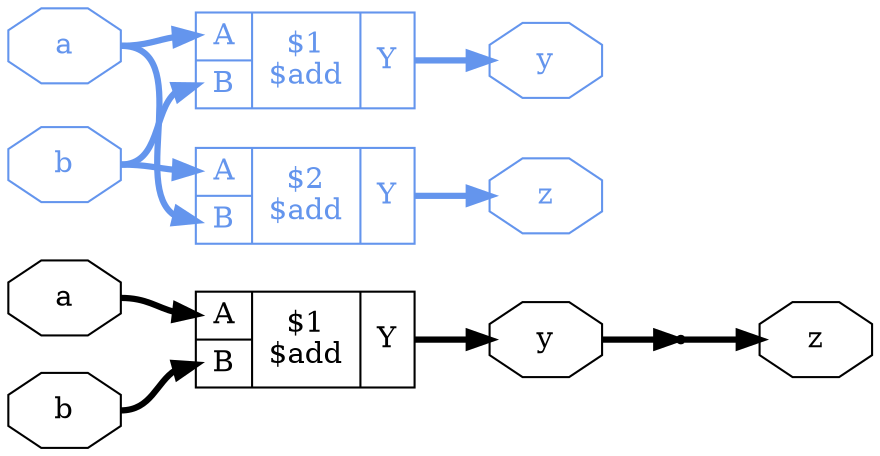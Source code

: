 digraph root {
	graph [rankdir=LR,
		remincross=true
	];
	node [label="\N"];
	subgraph after {
		graph [rankdir=LR,
			remincross=true
		];
		node [color="",
			fontcolor="",
			label="\N",
			shape=""
		];
		edge [color="",
			fontcolor="",
			headport="",
			label="",
			style="",
			tailport=""
		];
		n1	[color=black,
			fontcolor=black,
			label=a,
			shape=octagon];
		c8	[label="{{<p5> A|<p6> B}|$1\n$add|{<p7> Y}}",
			shape=record];
		n1:e -> c8:p5:w	[color=black,
			fontcolor=black,
			style="setlinewidth(3)"];
		n2	[color=black,
			fontcolor=black,
			label=b,
			shape=octagon];
		n2:e -> c8:p6:w	[color=black,
			fontcolor=black,
			style="setlinewidth(3)"];
		n3	[color=black,
			fontcolor=black,
			label=y,
			shape=octagon];
		x0	[shape=point];
		n3:e -> x0:w	[color=black,
			fontcolor=black,
			style="setlinewidth(3)"];
		n4	[color=black,
			fontcolor=black,
			label=z,
			shape=octagon];
		c8:p7:e -> n3:w	[color=black,
			fontcolor=black,
			style="setlinewidth(3)"];
		x0:e -> n4:w	[color=black,
			fontcolor=black,
			style="setlinewidth(3)"];
	}
	subgraph uut {
		graph [rankdir=LR,
			remincross=true
		];
		node [color="",
			fontcolor="",
			label="\N",
			shape=""
		];
		edge [color="",
			fontcolor="",
			headport="",
			label="",
			style="",
			tailport=""
		];
		n1_gv1	[color=cornflowerblue,
			fontcolor=cornflowerblue,
			label=a,
			shape=octagon];
		c8_gv1	[color=cornflowerblue,
			fontcolor=cornflowerblue,
			label="{{<p5> A|<p6> B}|$1\n$add|{<p7> Y}}",
			shape=record];
		n1_gv1:e -> c8_gv1:p5:w	[color=cornflowerblue,
			fontcolor=cornflowerblue,
			style="setlinewidth(3)"];
		c9	[color=cornflowerblue,
			fontcolor=cornflowerblue,
			label="{{<p5> A|<p6> B}|$2\n$add|{<p7> Y}}",
			shape=record];
		n1_gv1:e -> c9:p6:w	[color=cornflowerblue,
			fontcolor=cornflowerblue,
			style="setlinewidth(3)"];
		n2_gv1	[color=cornflowerblue,
			fontcolor=cornflowerblue,
			label=b,
			shape=octagon];
		n2_gv1:e -> c8_gv1:p6:w	[color=cornflowerblue,
			fontcolor=cornflowerblue,
			style="setlinewidth(3)"];
		n2_gv1:e -> c9:p5:w	[color=cornflowerblue,
			fontcolor=cornflowerblue,
			style="setlinewidth(3)"];
		n3_gv1	[color=cornflowerblue,
			fontcolor=cornflowerblue,
			label=y,
			shape=octagon];
		n4_gv1	[color=cornflowerblue,
			fontcolor=cornflowerblue,
			label=z,
			shape=octagon];
		c8_gv1:p7:e -> n3_gv1:w	[color=cornflowerblue,
			fontcolor=cornflowerblue,
			style="setlinewidth(3)"];
		c9:p7:e -> n4_gv1:w	[color=cornflowerblue,
			fontcolor=cornflowerblue,
			style="setlinewidth(3)"];
	}
}
